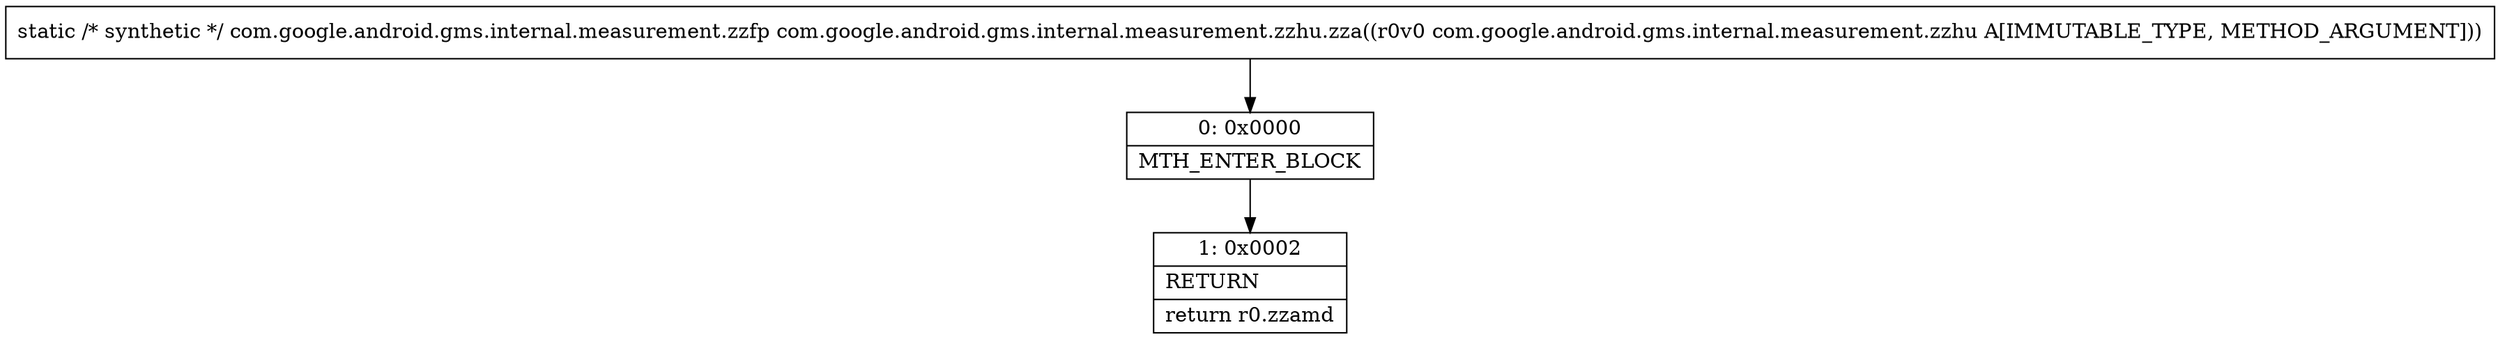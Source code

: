 digraph "CFG forcom.google.android.gms.internal.measurement.zzhu.zza(Lcom\/google\/android\/gms\/internal\/measurement\/zzhu;)Lcom\/google\/android\/gms\/internal\/measurement\/zzfp;" {
Node_0 [shape=record,label="{0\:\ 0x0000|MTH_ENTER_BLOCK\l}"];
Node_1 [shape=record,label="{1\:\ 0x0002|RETURN\l|return r0.zzamd\l}"];
MethodNode[shape=record,label="{static \/* synthetic *\/ com.google.android.gms.internal.measurement.zzfp com.google.android.gms.internal.measurement.zzhu.zza((r0v0 com.google.android.gms.internal.measurement.zzhu A[IMMUTABLE_TYPE, METHOD_ARGUMENT])) }"];
MethodNode -> Node_0;
Node_0 -> Node_1;
}


